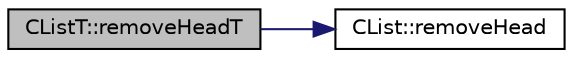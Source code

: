 digraph "CListT::removeHeadT"
{
  edge [fontname="Helvetica",fontsize="10",labelfontname="Helvetica",labelfontsize="10"];
  node [fontname="Helvetica",fontsize="10",shape=record];
  rankdir="LR";
  Node1 [label="CListT::removeHeadT",height=0.2,width=0.4,color="black", fillcolor="grey75", style="filled" fontcolor="black"];
  Node1 -> Node2 [color="midnightblue",fontsize="10",style="solid",fontname="Helvetica"];
  Node2 [label="CList::removeHead",height=0.2,width=0.4,color="black", fillcolor="white", style="filled",URL="$df/db6/class_c_list.html#a0e0dfa3bc3d93b9708d4a454e91d0994"];
}
